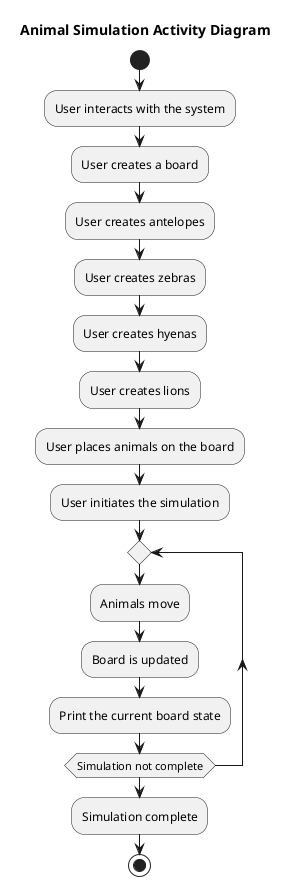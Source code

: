 @startuml
title Animal Simulation Activity Diagram

start
:User interacts with the system;
:User creates a board;
:User creates antelopes;
:User creates zebras;
:User creates hyenas;
:User creates lions;
:User places animals on the board;
:User initiates the simulation;
repeat
    :Animals move;
    :Board is updated;
    :Print the current board state;
repeat while (Simulation not complete)
:Simulation complete;
stop
@enduml
